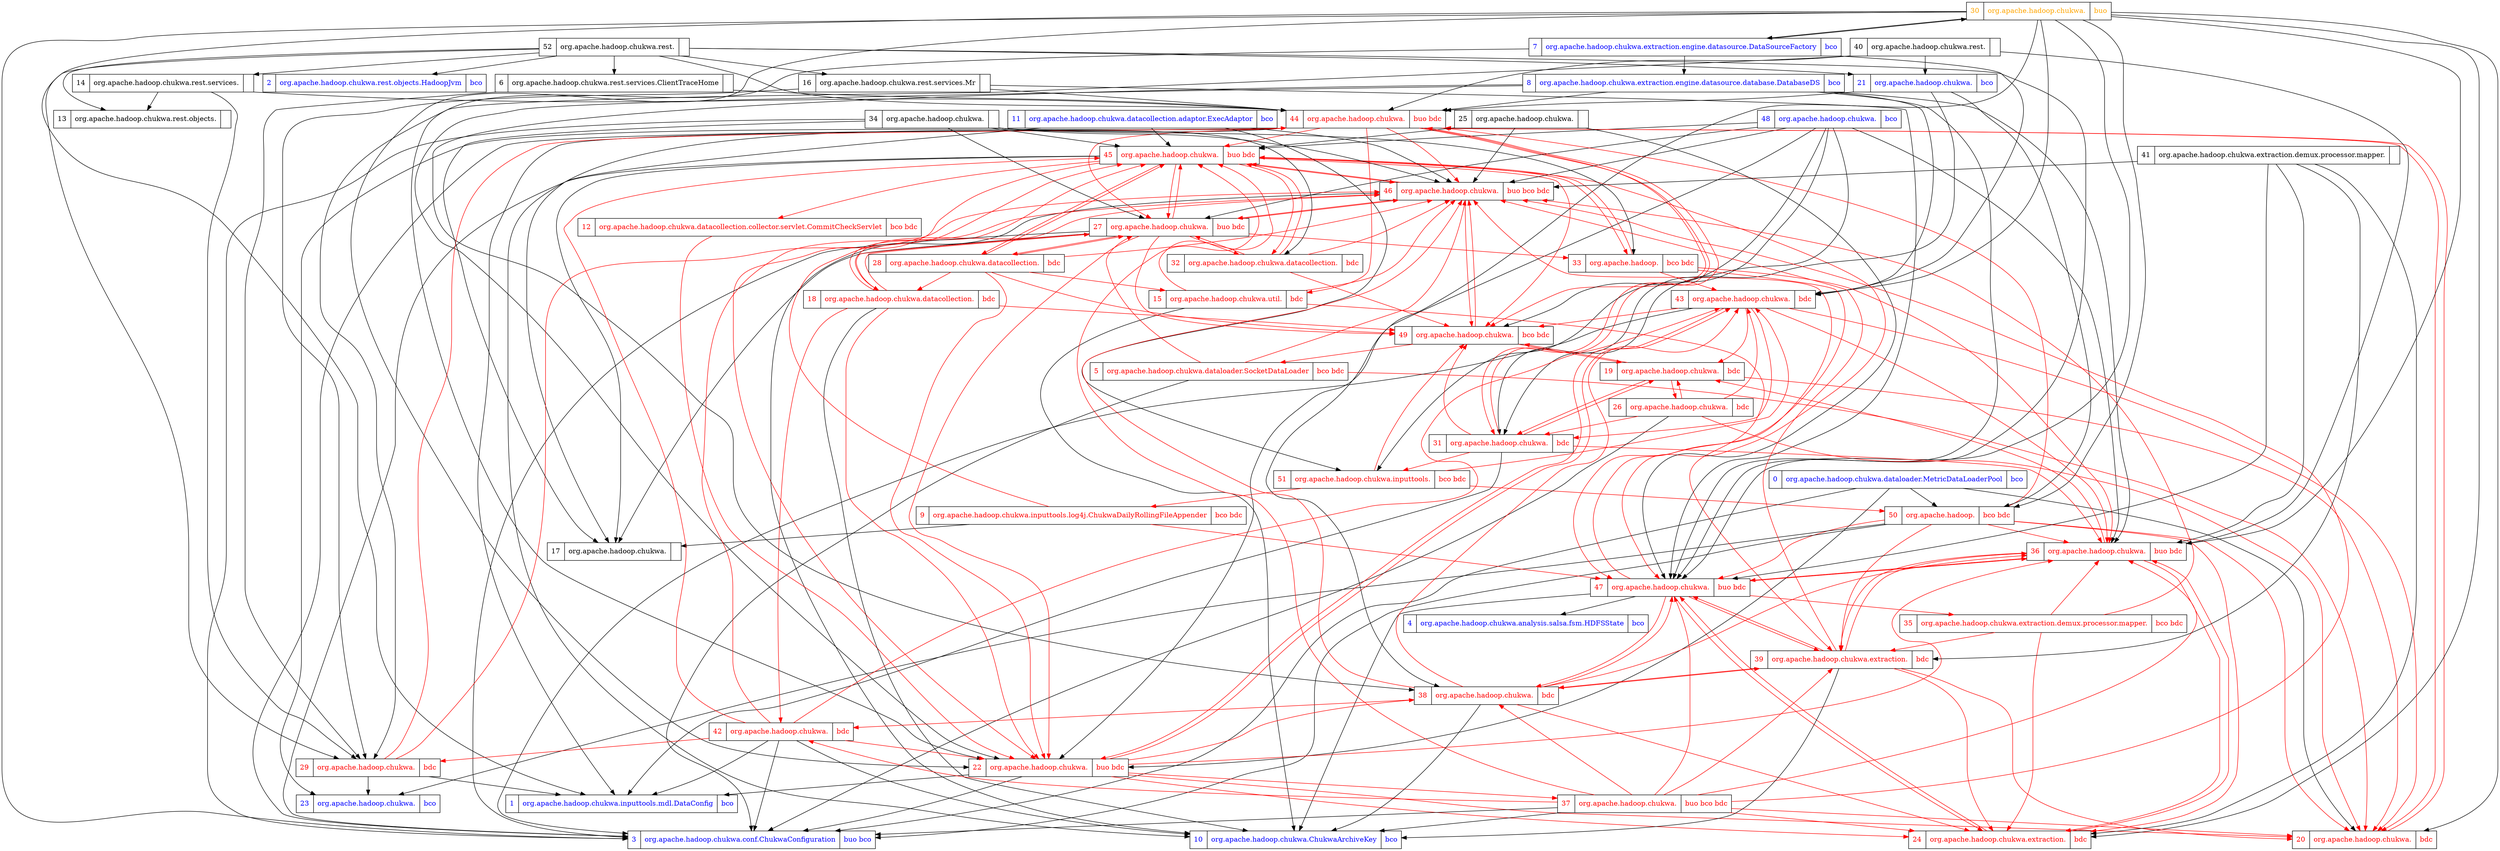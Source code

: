digraph "chukwa-0.4.0_deps_clusters.dot"{
graph [K=0.6];
node [shape=record];
	"44_org.apache.hadoop.chukwa." [fontcolor = red tooltip = "org.apache.hadoop.chukwa.database.MetricsAggregation, org.apache.hadoop.chukwa.database.DataExpiration, org.apache.hadoop.chukwa.inputtools.mdl.TorqueTimerTask, org.apache.hadoop.chukwa.util.DumpChunks$DumpNoSort, org.apache.hadoop.chukwa.util.DumpChunks, org.apache.hadoop.chukwa.util.DumpChunks$DumpAndSummarize, org.apache.hadoop.chukwa.database.Macro, org.apache.hadoop.chukwa.hicc.TimeHandler, org.apache.hadoop.chukwa.util.DatabaseWriter, org.apache.hadoop.chukwa.database.Aggregator, org.apache.hadoop.chukwa.hicc.OfflineTimeHandler, org.apache.hadoop.chukwa.database.TableCreator, org.apache.hadoop.chukwa.datacollection.writer.PipelineStageWriter, org.apache.hadoop.chukwa.util.DriverManagerUtil$ConnectionInfo, org.apache.hadoop.chukwa.util.DriverManagerUtil, org.apache.hadoop.chukwa.database.DatabaseConfig" label="<id> 44|<lcs> org.apache.hadoop.chukwa.|<sm>  buo bdc"];
	"45_org.apache.hadoop.chukwa." [fontcolor = red tooltip = "org.apache.hadoop.chukwa.datacollection.agent.AdaptorManager, org.apache.hadoop.chukwa.datacollection.adaptor.FileAdaptor, org.apache.hadoop.chukwa.datacollection.adaptor.filetailer.FileTailer, org.apache.hadoop.chukwa.datacollection.agent.AgentControlSocketListener, org.apache.hadoop.chukwa.datacollection.agent.AdaptorResetThread$AdaptorStat, org.apache.hadoop.chukwa.datacollection.sender.ChukwaSender, org.apache.hadoop.chukwa.datacollection.adaptor.FileAdaptor$1, org.apache.hadoop.chukwa.datacollection.adaptor.MemBuffered$MemBuf, org.apache.hadoop.chukwa.datacollection.adaptor.filetailer.TerminatorThread, org.apache.hadoop.chukwa.datacollection.adaptor.filetailer.FileTailingAdaptor$1, org.apache.hadoop.chukwa.datacollection.adaptor.UDPAdaptor, org.apache.hadoop.chukwa.datacollection.connector.ChunkCatcherConnector$Interruptor, org.apache.hadoop.chukwa.datacollection.sender.AsyncAckSender$CommitPollThread, org.apache.hadoop.chukwa.util.MaxRateSender, org.apache.hadoop.chukwa.datacollection.collector.CollectorStub, org.apache.hadoop.chukwa.datacollection.adaptor.filetailer.LWFTAdaptor, org.apache.hadoop.chukwa.datacollection.controller.ChukwaAgentController$Adaptor, org.apache.hadoop.chukwa.datacollection.adaptor.AbstractWrapper, org.apache.hadoop.chukwa.datacollection.adaptor.UDPAdaptor$ListenThread, org.apache.hadoop.chukwa.datacollection.agent.WaitingQueue, org.apache.hadoop.chukwa.datacollection.agent.AdaptorManager$1, org.apache.hadoop.chukwa.datacollection.adaptor.filetailer.CharFileTailingAdaptorUTF8NewLineEscaped, org.apache.hadoop.chukwa.datacollection.adaptor.NotifyOnCommitAdaptor, org.apache.hadoop.chukwa.datacollection.adaptor.filetailer.FileTailingAdaptor, org.apache.hadoop.chukwa.datacollection.controller.ChukwaAgentController, org.apache.hadoop.chukwa.datacollection.connector.http.HttpConnector$1, org.apache.hadoop.chukwa.datacollection.ChunkQueue, org.apache.hadoop.chukwa.datacollection.writer.InMemoryWriter, org.apache.hadoop.chukwa.datacollection.test.ConsoleOutConnector, org.apache.hadoop.chukwa.datacollection.adaptor.AdaptorShutdownPolicy, org.apache.hadoop.chukwa.datacollection.sender.RetryListOfCollectors, org.apache.hadoop.chukwa.util.ConstRateAdaptor, org.apache.hadoop.chukwa.datacollection.connector.ChunkCatcherConnector, org.apache.hadoop.chukwa.datacollection.writer.NullWriter, org.apache.hadoop.chukwa.datacollection.connector.http.HttpConnector, org.apache.hadoop.chukwa.datacollection.controller.ChukwaAgentController$AddAdaptorTask, org.apache.hadoop.chukwa.datacollection.controller.ClientFinalizer, org.apache.hadoop.chukwa.datacollection.writer.ClientAck, org.apache.hadoop.chukwa.datacollection.sender.AsyncAckSender$DelayedCommit, org.apache.hadoop.chukwa.datacollection.ChunkReceiver, org.apache.hadoop.chukwa.datacollection.adaptor.filetailer.CharFileTailingAdaptorUTF8, org.apache.hadoop.chukwa.datacollection.adaptor.MemBuffered, org.apache.hadoop.chukwa.datacollection.agent.MemLimitQueue, org.apache.hadoop.chukwa.datacollection.agent.AgentControlSocketListener$ListenThread, org.apache.hadoop.chukwa.datacollection.adaptor.AbstractAdaptor, org.apache.hadoop.chukwa.datacollection.sender.AsyncAckSender, org.apache.hadoop.chukwa.datacollection.adaptor.Adaptor, org.apache.hadoop.chukwa.datacollection.writer.PipelineableWriter, org.apache.hadoop.chukwa.datacollection.agent.AdaptorResetThread" label="<id> 45|<lcs> org.apache.hadoop.chukwa.|<sm>  buo bdc"];
	"46_org.apache.hadoop.chukwa." [fontcolor = red tooltip = "org.apache.hadoop.chukwa.datacollection.writer.ConsoleWriter, org.apache.hadoop.chukwa.inputtools.mdl.ErStreamHandler, org.apache.hadoop.chukwa.inputtools.ChukwaInputFormat$ChukwaRecordReader, org.apache.hadoop.chukwa.datacollection.writer.ConsoleWriter$StatReportingTask, org.apache.hadoop.chukwa.inputtools.ChukwaInputFormat, org.apache.hadoop.chukwa.ChunkImpl, org.apache.hadoop.chukwa.datacollection.writer.ConsoleWriter$1, org.apache.hadoop.chukwa.Chunk" label="<id> 46|<lcs> org.apache.hadoop.chukwa.|<sm>  buo bco bdc"];
	"47_org.apache.hadoop.chukwa." [fontcolor = red tooltip = "org.apache.hadoop.chukwa.extraction.demux.processor.reducer.JobLogHistoryReduceProcessor, org.apache.hadoop.chukwa.extraction.demux.processor.mapper.Ps, org.apache.hadoop.chukwa.analysis.salsa.fsm.StateType, org.apache.hadoop.chukwa.extraction.demux.processor.reducer.ReduceProcessorFactory, org.apache.hadoop.chukwa.analysis.salsa.fsm.DataNodeClientTraceMapper, org.apache.hadoop.chukwa.extraction.demux.processor.reducer.ReduceProcessor, org.apache.hadoop.chukwa.extraction.demux.processor.mapper.Df, org.apache.hadoop.chukwa.extraction.demux.processor.ChukwaOutputCollector, org.apache.hadoop.chukwa.analysis.salsa.fsm.TaskTrackerClientTraceMapper, org.apache.hadoop.chukwa.extraction.engine.Record, org.apache.hadoop.chukwa.extraction.demux.processor.mapper.Log4jJobHistoryProcessor, org.apache.hadoop.chukwa.extraction.demux.processor.mapper.JobLog$JobLogFileName, org.apache.hadoop.chukwa.extraction.demux.processor.mapper.Ps$InvalidPsRecord, org.apache.hadoop.chukwa.extraction.demux.processor.mapper.JobLog$JobLogLine, org.apache.hadoop.chukwa.extraction.demux.processor.reducer.IdentityReducer, org.apache.hadoop.chukwa.analysis.salsa.fsm.FSMBuilder$AddInfoTypes, org.apache.hadoop.chukwa.extraction.demux.processor.mapper.Top, org.apache.hadoop.chukwa.extraction.demux.processor.mapper.HadoopLogProcessor, org.apache.hadoop.chukwa.extraction.demux.processor.mapper.TsProcessor, org.apache.hadoop.chukwa.extraction.demux.processor.reducer.ClientTrace, org.apache.hadoop.chukwa.extraction.demux.processor.mapper.JobLog$CounterHash, org.apache.hadoop.chukwa.extraction.demux.processor.reducer.MRJobReduceProcessor, org.apache.hadoop.chukwa.rest.objects.MrJob, org.apache.hadoop.chukwa.extraction.demux.processor.mapper.Torque, org.apache.hadoop.chukwa.analysis.salsa.fsm.FSMType, org.apache.hadoop.chukwa.rest.objects.MrTask, org.apache.hadoop.chukwa.analysis.salsa.fsm.FSMIntermedEntry, org.apache.hadoop.chukwa.analysis.salsa.fsm.JobHistoryTaskDataMapper, org.apache.hadoop.chukwa.extraction.demux.processor.mapper.Sar, org.apache.hadoop.chukwa.extraction.demux.processor.mapper.MapProcessorFactory, org.apache.hadoop.chukwa.extraction.demux.processor.mapper.ProcessorFactory, org.apache.hadoop.chukwa.analysis.salsa.fsm.FSMBuilder, org.apache.hadoop.chukwa.extraction.demux.processor.mapper.Ps$PsOutput, org.apache.hadoop.chukwa.analysis.salsa.fsm.MapRedState, org.apache.hadoop.chukwa.analysis.salsa.fsm.FSMBuilder$FSMReducer, org.apache.hadoop.chukwa.extraction.demux.processor.mapper.Iostat, org.apache.hadoop.chukwa.extraction.demux.processor.mapper.DFInvalidRecord, org.apache.hadoop.chukwa.extraction.demux.processor.mapper.DebugOutputProcessor, org.apache.hadoop.chukwa.extraction.demux.processor.mapper.PbsNodes, org.apache.hadoop.chukwa.extraction.demux.processor.mapper.JobLogHistoryProcessor, org.apache.hadoop.chukwa.extraction.demux.processor.mapper.JobLog, org.apache.hadoop.chukwa.extraction.demux.processor.mapper.LogEntry, org.apache.hadoop.chukwa.extraction.demux.processor.mapper.DefaultProcessor, org.apache.hadoop.chukwa.util.RecordConstants" label="<id> 47|<lcs> org.apache.hadoop.chukwa.|<sm>  buo bdc"];
	"48_org.apache.hadoop.chukwa." [fontcolor = blue tooltip = "org.apache.hadoop.chukwa.datacollection.writer.Dedup$FixedSizeCache, org.apache.hadoop.chukwa.datacollection.writer.Dedup, org.apache.hadoop.chukwa.inputtools.jplugin.JPluginAgent$StatusTimerTask, org.apache.hadoop.chukwa.inputtools.plugin.metrics.Exec, org.apache.hadoop.chukwa.inputtools.jplugin.JPluginAgent$MetricsTimerTask, org.apache.hadoop.chukwa.datacollection.writer.Dedup$DedupKey, org.apache.hadoop.chukwa.inputtools.jplugin.JPluginAgent" label="<id> 48|<lcs> org.apache.hadoop.chukwa.|<sm>  bco"];
	"49_org.apache.hadoop.chukwa." [fontcolor = red tooltip = "org.apache.hadoop.chukwa.datacollection.sender.metrics.HttpSenderActivityMBean, org.apache.hadoop.chukwa.datacollection.agent.metrics.ChunkQueueMetrics, org.apache.hadoop.chukwa.datacollection.agent.metrics.ChunkQueueActivityMBean, org.apache.hadoop.chukwa.datacollection.agent.metrics.AgentActivityMBean, org.apache.hadoop.chukwa.inputtools.plugin.IPlugin, org.apache.hadoop.chukwa.inputtools.log4j.OneLineLogLayout, org.apache.hadoop.chukwa.datacollection.writer.WriterException, org.apache.hadoop.chukwa.inputtools.hdfsusage.Employee, org.apache.hadoop.chukwa.datacollection.agent.metrics.AgentMetrics, org.apache.hadoop.chukwa.rest.resource.ClientTrace, org.apache.hadoop.chukwa.datacollection.sender.metrics.HttpSenderMetrics" label="<id> 49|<lcs> org.apache.hadoop.chukwa.|<sm>  bco bdc"];
	"50_org.apache.hadoop." [fontcolor = red tooltip = "org.apache.hadoop.metrics.spi.AbstractMetricsContext$RecordMap, org.apache.hadoop.metrics.spi.AbstractMetricsContext$TagMap, org.apache.hadoop.metrics.spi.AbstractMetricsContext$MetricMap, org.apache.hadoop.chukwa.rest.actions.JsonDateValueProcessor, org.apache.hadoop.chukwa.dataloader.MetricDataLoader, org.apache.hadoop.metrics.spi.AbstractMetricsContext$1, org.apache.hadoop.metrics.spi.AbstractMetricsContext" label="<id> 50|<lcs> org.apache.hadoop.|<sm>  bco bdc"];
	"51_org.apache.hadoop.chukwa.inputtools." [fontcolor = red tooltip = "org.apache.hadoop.chukwa.inputtools.log4j.Log4JMetricsContext, org.apache.hadoop.chukwa.inputtools.plugin.metrics.ExecHelper, org.apache.hadoop.chukwa.inputtools.plugin.ExecPlugin" label="<id> 51|<lcs> org.apache.hadoop.chukwa.inputtools.|<sm>  bco bdc"];
	"52_org.apache.hadoop.chukwa.rest." [fontcolor = black tooltip = "org.apache.hadoop.chukwa.rest.actions.HadoopRpcResource, org.apache.hadoop.chukwa.rest.objects.DfsFsNameSystem, org.apache.hadoop.chukwa.rest.services.DfsNameNodeHome, org.apache.hadoop.chukwa.rest.services.HadoopRpcHome, org.apache.hadoop.chukwa.rest.actions.DfsThroughputResource, org.apache.hadoop.chukwa.rest.objects.DfsNameNode, org.apache.hadoop.chukwa.rest.services.ClusterDiskHome, org.apache.hadoop.chukwa.rest.actions.DfsNameNodeResource, org.apache.hadoop.chukwa.rest.actions.HadoopJvmResource, org.apache.hadoop.chukwa.rest.actions.DiskResource, org.apache.hadoop.chukwa.rest.objects.ClusterHadoopRpc, org.apache.hadoop.chukwa.rest.services.DfsFsNameSystemHome, org.apache.hadoop.chukwa.rest.services.DfsThroughputHome, org.apache.hadoop.chukwa.rest.actions.DfsDataNodeResource, org.apache.hadoop.chukwa.rest.services.DiskHome, org.apache.hadoop.chukwa.rest.actions.ClientTraceResource, org.apache.hadoop.chukwa.rest.actions.ClusterSystemMetricsResource, org.apache.hadoop.chukwa.rest.actions.MrJobResource, org.apache.hadoop.chukwa.rest.actions.DfsFsNameSystemResource, org.apache.hadoop.chukwa.rest.actions.MrTaskResource, org.apache.hadoop.chukwa.rest.services.HadoopJvmHome, org.apache.hadoop.chukwa.rest.objects.Disk, org.apache.hadoop.chukwa.rest.services.DfsDataNodeHome, org.apache.hadoop.chukwa.rest.actions.ClusterHadoopRpcResource, org.apache.hadoop.chukwa.rest.objects.DfsDataNode, org.apache.hadoop.chukwa.rest.objects.ClusterDisk, org.apache.hadoop.chukwa.rest.objects.DfsThroughput, org.apache.hadoop.chukwa.rest.actions.ClusterDiskResource, org.apache.hadoop.chukwa.rest.actions.SystemMetricsResource, org.apache.hadoop.chukwa.rest.objects.HadoopRpc, org.apache.hadoop.chukwa.rest.services.ClusterHadoopRpcHome" label="<id> 52|<lcs> org.apache.hadoop.chukwa.rest.|<sm> "];
	"10_org.apache.hadoop.chukwa.ChukwaArchiveKey" [fontcolor = blue tooltip = "org.apache.hadoop.chukwa.ChukwaArchiveKey$Comparator, org.apache.hadoop.chukwa.ChukwaArchiveKey" label="<id> 10|<lcs> org.apache.hadoop.chukwa.ChukwaArchiveKey|<sm>  bco"];
	"11_org.apache.hadoop.chukwa.datacollection.adaptor.ExecAdaptor" [fontcolor = blue tooltip = "org.apache.hadoop.chukwa.datacollection.adaptor.ExecAdaptor$EmbeddedExec, org.apache.hadoop.chukwa.datacollection.adaptor.ExecAdaptor$RunToolTask, org.apache.hadoop.chukwa.datacollection.adaptor.ExecAdaptor, org.apache.hadoop.chukwa.datacollection.adaptor.ExecAdaptor$1" label="<id> 11|<lcs> org.apache.hadoop.chukwa.datacollection.adaptor.ExecAdaptor|<sm>  bco"];
	"12_org.apache.hadoop.chukwa.datacollection.collector.servlet.CommitCheckServlet" [fontcolor = red tooltip = "org.apache.hadoop.chukwa.datacollection.collector.servlet.CommitCheckServlet$CommitCheckThread$PurgeTask, org.apache.hadoop.chukwa.datacollection.collector.servlet.CommitCheckServlet$CommitCheckThread, org.apache.hadoop.chukwa.datacollection.collector.servlet.CommitCheckServlet" label="<id> 12|<lcs> org.apache.hadoop.chukwa.datacollection.collector.servlet.CommitCheckServlet|<sm>  bco bdc"];
	"13_org.apache.hadoop.chukwa.rest.objects." [fontcolor = black tooltip = "org.apache.hadoop.chukwa.rest.objects.SystemMetrics, org.apache.hadoop.chukwa.rest.objects.ClusterSystemMetrics" label="<id> 13|<lcs> org.apache.hadoop.chukwa.rest.objects.|<sm> "];
	"14_org.apache.hadoop.chukwa.rest.services." [fontcolor = black tooltip = "org.apache.hadoop.chukwa.rest.services.SystemMetricsHome, org.apache.hadoop.chukwa.rest.services.ClusterSystemMetricsHome" label="<id> 14|<lcs> org.apache.hadoop.chukwa.rest.services.|<sm> "];
	"15_org.apache.hadoop.chukwa.util." [fontcolor = red tooltip = "org.apache.hadoop.chukwa.util.ConstRateValidator$ValidatorSM, org.apache.hadoop.chukwa.util.ConstRateValidator$ReduceClass, org.apache.hadoop.chukwa.util.ConstRateValidator$MapClass, org.apache.hadoop.chukwa.util.ConstRateValidator$ByteRange, org.apache.hadoop.chukwa.util.Filter$MatchAll, org.apache.hadoop.chukwa.util.ConstRateValidator, org.apache.hadoop.chukwa.util.Filter$SearchRule, org.apache.hadoop.chukwa.util.Filter" label="<id> 15|<lcs> org.apache.hadoop.chukwa.util.|<sm>  bdc"];
	"16_org.apache.hadoop.chukwa.rest.services.Mr" [fontcolor = black tooltip = "org.apache.hadoop.chukwa.rest.services.MrTaskHome, org.apache.hadoop.chukwa.rest.services.MrJobHome" label="<id> 16|<lcs> org.apache.hadoop.chukwa.rest.services.Mr|<sm> "];
	"17_org.apache.hadoop.chukwa." [fontcolor = black tooltip = "org.apache.hadoop.chukwa.util.AdaptorNamingUtils, org.apache.hadoop.chukwa.datacollection.adaptor.AdaptorException" label="<id> 17|<lcs> org.apache.hadoop.chukwa.|<sm> "];
	"18_org.apache.hadoop.chukwa.datacollection." [fontcolor = red tooltip = "org.apache.hadoop.chukwa.datacollection.writer.localfs.LocalWriter, org.apache.hadoop.chukwa.datacollection.writer.localfs.LocalWriter$StatReportingTask, org.apache.hadoop.chukwa.datacollection.test.FilePerPostWriter, org.apache.hadoop.chukwa.datacollection.writer.SeqFileWriter$1, org.apache.hadoop.chukwa.datacollection.writer.SeqFileWriter$StatReportingTask, org.apache.hadoop.chukwa.datacollection.writer.localfs.LocalWriter$RotateTask, org.apache.hadoop.chukwa.datacollection.writer.SeqFileWriter, org.apache.hadoop.chukwa.datacollection.writer.localfs.LocalWriter$1" label="<id> 18|<lcs> org.apache.hadoop.chukwa.datacollection.|<sm>  bdc"];
	"19_org.apache.hadoop.chukwa." [fontcolor = red tooltip = "org.apache.hadoop.chukwa.rest.bean.ParametersBean, org.apache.hadoop.chukwa.rest.bean.PagesBean, org.apache.hadoop.chukwa.rest.bean.ReturnCodeBean, org.apache.hadoop.chukwa.rest.resource.WidgetContextResolver$1, org.apache.hadoop.chukwa.rest.bean.ViewBean, org.apache.hadoop.chukwa.rest.resource.WidgetResource, org.apache.hadoop.chukwa.hicc.JSONLoader, org.apache.hadoop.chukwa.hicc.ImageSlicer, org.apache.hadoop.chukwa.hicc.ColorPicker, org.apache.hadoop.chukwa.rest.bean.ConfigBean, org.apache.hadoop.chukwa.rest.resource.ViewContextResolver$1, org.apache.hadoop.chukwa.rest.bean.OptionBean, org.apache.hadoop.chukwa.inputtools.hdfsusage.OrgChart, org.apache.hadoop.chukwa.hicc.Chart, org.apache.hadoop.chukwa.rest.bean.CategoryBean, org.apache.hadoop.chukwa.rest.bean.UserBean, org.apache.hadoop.chukwa.hicc.ViewsTag, org.apache.hadoop.chukwa.rest.bean.CatalogBean, org.apache.hadoop.chukwa.hicc.Iframe, org.apache.hadoop.chukwa.rest.bean.ColumnBean, org.apache.hadoop.chukwa.rest.resource.ViewContextResolver, org.apache.hadoop.chukwa.rest.resource.UserResource, org.apache.hadoop.chukwa.rest.bean.ClientTraceBean, org.apache.hadoop.chukwa.hicc.Views, org.apache.hadoop.chukwa.rest.bean.WidgetBean, org.apache.hadoop.chukwa.rest.resource.WidgetContextResolver, org.apache.hadoop.chukwa.inputtools.jplugin.ChukwaMetrics, org.apache.hadoop.chukwa.rest.resource.ViewResource" label="<id> 19|<lcs> org.apache.hadoop.chukwa.|<sm>  bdc"];
	"0_org.apache.hadoop.chukwa.dataloader.MetricDataLoaderPool" [fontcolor = blue tooltip = "org.apache.hadoop.chukwa.dataloader.MetricDataLoaderPool" label="<id> 0|<lcs> org.apache.hadoop.chukwa.dataloader.MetricDataLoaderPool|<sm>  bco"];
	"1_org.apache.hadoop.chukwa.inputtools.mdl.DataConfig" [fontcolor = blue tooltip = "org.apache.hadoop.chukwa.inputtools.mdl.DataConfig" label="<id> 1|<lcs> org.apache.hadoop.chukwa.inputtools.mdl.DataConfig|<sm>  bco"];
	"2_org.apache.hadoop.chukwa.rest.objects.HadoopJvm" [fontcolor = blue tooltip = "org.apache.hadoop.chukwa.rest.objects.HadoopJvm" label="<id> 2|<lcs> org.apache.hadoop.chukwa.rest.objects.HadoopJvm|<sm>  bco"];
	"3_org.apache.hadoop.chukwa.conf.ChukwaConfiguration" [fontcolor = blue tooltip = "org.apache.hadoop.chukwa.conf.ChukwaConfiguration" label="<id> 3|<lcs> org.apache.hadoop.chukwa.conf.ChukwaConfiguration|<sm>  buo bco"];
	"4_org.apache.hadoop.chukwa.analysis.salsa.fsm.HDFSState" [fontcolor = blue tooltip = "org.apache.hadoop.chukwa.analysis.salsa.fsm.HDFSState" label="<id> 4|<lcs> org.apache.hadoop.chukwa.analysis.salsa.fsm.HDFSState|<sm>  bco"];
	"5_org.apache.hadoop.chukwa.dataloader.SocketDataLoader" [fontcolor = red tooltip = "org.apache.hadoop.chukwa.dataloader.SocketDataLoader" label="<id> 5|<lcs> org.apache.hadoop.chukwa.dataloader.SocketDataLoader|<sm>  bco bdc"];
	"6_org.apache.hadoop.chukwa.rest.services.ClientTraceHome" [fontcolor = black tooltip = "org.apache.hadoop.chukwa.rest.services.ClientTraceHome" label="<id> 6|<lcs> org.apache.hadoop.chukwa.rest.services.ClientTraceHome|<sm> "];
	"7_org.apache.hadoop.chukwa.extraction.engine.datasource.DataSourceFactory" [fontcolor = blue tooltip = "org.apache.hadoop.chukwa.extraction.engine.datasource.DataSourceFactory" label="<id> 7|<lcs> org.apache.hadoop.chukwa.extraction.engine.datasource.DataSourceFactory|<sm>  bco"];
	"8_org.apache.hadoop.chukwa.extraction.engine.datasource.database.DatabaseDS" [fontcolor = blue tooltip = "org.apache.hadoop.chukwa.extraction.engine.datasource.database.DatabaseDS" label="<id> 8|<lcs> org.apache.hadoop.chukwa.extraction.engine.datasource.database.DatabaseDS|<sm>  bco"];
	"9_org.apache.hadoop.chukwa.inputtools.log4j.ChukwaDailyRollingFileAppender" [fontcolor = red tooltip = "org.apache.hadoop.chukwa.inputtools.log4j.ChukwaDailyRollingFileAppender$LogFilter, org.apache.hadoop.chukwa.inputtools.log4j.ChukwaDailyRollingFileAppender" label="<id> 9|<lcs> org.apache.hadoop.chukwa.inputtools.log4j.ChukwaDailyRollingFileAppender|<sm>  bco bdc"];
	"20_org.apache.hadoop.chukwa." [fontcolor = red tooltip = "org.apache.hadoop.chukwa.util.ExceptionUtil, org.apache.hadoop.chukwa.hicc.DatasetMapper" label="<id> 20|<lcs> org.apache.hadoop.chukwa.|<sm>  bdc"];
	"21_org.apache.hadoop.chukwa." [fontcolor = blue tooltip = "org.apache.hadoop.chukwa.analysis.salsa.visualization.Heatmap$1, org.apache.hadoop.chukwa.analysis.salsa.visualization.Heatmap, org.apache.hadoop.chukwa.rest.actions.RestController, org.apache.hadoop.chukwa.analysis.salsa.visualization.Heatmap$HeatmapData" label="<id> 21|<lcs> org.apache.hadoop.chukwa.|<sm>  bco"];
	"22_org.apache.hadoop.chukwa." [fontcolor = red tooltip = "org.apache.hadoop.chukwa.util.DaemonWatcher, org.apache.hadoop.chukwa.dataloader.DataLoaderFactory, org.apache.hadoop.chukwa.extraction.archive.SinkArchiver, org.apache.hadoop.chukwa.util.NagiosHelper, org.apache.hadoop.chukwa.extraction.archive.SinkArchiver$1, org.apache.hadoop.chukwa.extraction.demux.MoveToRepository, org.apache.hadoop.chukwa.extraction.archive.ChukwaArchiveManager, org.apache.hadoop.chukwa.extraction.engine.datasource.DsDirectory, org.apache.hadoop.chukwa.extraction.demux.HourlyChukwaRecordRolling, org.apache.hadoop.chukwa.extraction.demux.RecordMerger, org.apache.hadoop.chukwa.extraction.demux.PostProcessorManager$1, org.apache.hadoop.chukwa.extraction.demux.DailyChukwaRecordRolling, org.apache.hadoop.chukwa.extraction.demux.DemuxManager, org.apache.hadoop.chukwa.extraction.demux.MoveOrMergeRecordFile, org.apache.hadoop.chukwa.extraction.demux.DemuxManager$1, org.apache.hadoop.chukwa.extraction.engine.SearchService, org.apache.hadoop.chukwa.extraction.CHUKWA_CONSTANT, org.apache.hadoop.chukwa.extraction.demux.PostProcessorManager, org.apache.hadoop.chukwa.extraction.engine.datasource.DataSource" label="<id> 22|<lcs> org.apache.hadoop.chukwa.|<sm>  buo bdc"];
	"23_org.apache.hadoop.chukwa." [fontcolor = blue tooltip = "org.apache.hadoop.chukwa.util.ClusterConfig, org.apache.hadoop.chukwa.hicc.ClusterConfig" label="<id> 23|<lcs> org.apache.hadoop.chukwa.|<sm>  bco"];
	"24_org.apache.hadoop.chukwa.extraction." [fontcolor = red tooltip = "org.apache.hadoop.chukwa.extraction.engine.ChukwaRecordJT, org.apache.hadoop.chukwa.extraction.engine.ChukwaRecordKey$Comparator, org.apache.hadoop.chukwa.extraction.engine.ChukwaRecordJT$Comparator, org.apache.hadoop.chukwa.extraction.engine.ChukwaRecordKey, org.apache.hadoop.chukwa.extraction.demux.processor.reducer.SystemMetrics" label="<id> 24|<lcs> org.apache.hadoop.chukwa.extraction.|<sm>  bdc"];
	"25_org.apache.hadoop.chukwa." [fontcolor = black tooltip = "org.apache.hadoop.chukwa.inputtools.log4j.TaskLogAppender, org.apache.hadoop.chukwa.ChunkBuilder" label="<id> 25|<lcs> org.apache.hadoop.chukwa.|<sm> "];
	"26_org.apache.hadoop.chukwa." [fontcolor = red tooltip = "org.apache.hadoop.chukwa.hicc.Workspace, org.apache.hadoop.chukwa.hicc.Workspace$2, org.apache.hadoop.chukwa.hicc.Workspace$1, org.apache.hadoop.chukwa.datastore.ViewStore, org.apache.hadoop.chukwa.datastore.WidgetStore, org.apache.hadoop.chukwa.datastore.UserStore" label="<id> 26|<lcs> org.apache.hadoop.chukwa.|<sm>  bdc"];
	"27_org.apache.hadoop.chukwa." [fontcolor = red tooltip = "org.apache.hadoop.chukwa.datacollection.adaptor.filetailer.RCheckFTAdaptor$FPair, org.apache.hadoop.chukwa.datacollection.writer.ChukwaWriter$COMMIT_PENDING, org.apache.hadoop.chukwa.datacollection.adaptor.WriteaheadBuffered, org.apache.hadoop.chukwa.datacollection.test.FileTailerStressTest, org.apache.hadoop.chukwa.datacollection.agent.ChukwaAgent$1, org.apache.hadoop.chukwa.datacollection.writer.ExtractorWriter, org.apache.hadoop.chukwa.datacollection.writer.ChukwaWriter$2, org.apache.hadoop.chukwa.datacollection.writer.ChukwaWriter$1, org.apache.hadoop.chukwa.datacollection.writer.ChukwaWriter, org.apache.hadoop.chukwa.datacollection.agent.ChukwaAgent, org.apache.hadoop.chukwa.datacollection.DataFactory, org.apache.hadoop.chukwa.datacollection.agent.ChukwaAgent$CheckpointTask, org.apache.hadoop.chukwa.datacollection.test.FileTailerStressTest$OccasionalWriterThread, org.apache.hadoop.chukwa.datacollection.writer.ChukwaWriter$CommitStatus, org.apache.hadoop.chukwa.datacollection.agent.ChukwaAgent$Offset, org.apache.hadoop.chukwa.datacollection.agent.ChukwaAgent$AlreadyRunningException, org.apache.hadoop.chukwa.datacollection.adaptor.filetailer.RCheckFTAdaptor, org.apache.hadoop.chukwa.tools.backfilling.QueueToWriterConnector" label="<id> 27|<lcs> org.apache.hadoop.chukwa.|<sm>  buo bdc"];
	"28_org.apache.hadoop.chukwa.datacollection." [fontcolor = red tooltip = "org.apache.hadoop.chukwa.datacollection.collector.servlet.ServletDiagnostics, org.apache.hadoop.chukwa.datacollection.writer.SocketTeeWriter$Tee, org.apache.hadoop.chukwa.datacollection.writer.SocketTeeWriter, org.apache.hadoop.chukwa.datacollection.writer.SocketTeeWriter$SocketListenThread, org.apache.hadoop.chukwa.datacollection.collector.servlet.ServletCollector$1, org.apache.hadoop.chukwa.datacollection.writer.SocketTeeWriter$DataFormat, org.apache.hadoop.chukwa.datacollection.collector.servlet.ServletDiagnostics$PostStats, org.apache.hadoop.chukwa.datacollection.collector.servlet.ServletCollector" label="<id> 28|<lcs> org.apache.hadoop.chukwa.datacollection.|<sm>  bdc"];
	"29_org.apache.hadoop.chukwa." [fontcolor = red tooltip = "org.apache.hadoop.chukwa.rest.objects.ClientTrace, org.apache.hadoop.chukwa.inputtools.mdl.TorqueInfoProcessor, org.apache.hadoop.chukwa.rest.services.RestHome, org.apache.hadoop.chukwa.util.WatchDog" label="<id> 29|<lcs> org.apache.hadoop.chukwa.|<sm>  bdc"];
	"30_org.apache.hadoop.chukwa." [fontcolor = orange tooltip = "org.apache.hadoop.chukwa.dataloader.FSMDataLoader, org.apache.hadoop.chukwa.extraction.engine.ChukwaSearchService, org.apache.hadoop.chukwa.extraction.engine.datasource.record.ChukwaRecordDataSource, org.apache.hadoop.chukwa.extraction.engine.datasource.record.RecordDS, org.apache.hadoop.chukwa.util.DumpRecord" label="<id> 30|<lcs> org.apache.hadoop.chukwa.|<sm>  buo"];
	"31_org.apache.hadoop.chukwa." [fontcolor = red tooltip = "org.apache.hadoop.chukwa.inputtools.jplugin.JPlugin, org.apache.hadoop.chukwa.analysis.salsa.visualization.Swimlanes$SwimlanesStateAction, org.apache.hadoop.chukwa.analysis.salsa.visualization.Swimlanes$MapReduceSwimlanes, org.apache.hadoop.chukwa.inputtools.jplugin.JPluginStatusMetricsList, org.apache.hadoop.chukwa.analysis.salsa.visualization.Swimlanes$CoordScaler, org.apache.hadoop.chukwa.inputtools.hdfsusage.HDFSUsageMetricsList, org.apache.hadoop.chukwa.analysis.salsa.visualization.Swimlanes, org.apache.hadoop.chukwa.analysis.salsa.visualization.Swimlanes$1, org.apache.hadoop.chukwa.inputtools.plugin.nodeactivity.NodeActivityPlugin, org.apache.hadoop.chukwa.inputtools.plugin.pbsnode.PbsNodePlugin, org.apache.hadoop.chukwa.util.XssFilter, org.apache.hadoop.chukwa.analysis.salsa.visualization.Swimlanes$SwimlanesStatePalette" label="<id> 31|<lcs> org.apache.hadoop.chukwa.|<sm>  bdc"];
	"32_org.apache.hadoop.chukwa.datacollection." [fontcolor = red tooltip = "org.apache.hadoop.chukwa.datacollection.collector.servlet.LogDisplayServlet, org.apache.hadoop.chukwa.datacollection.sender.ChukwaHttpSender, org.apache.hadoop.chukwa.datacollection.sender.ChukwaHttpSender$BuffersRequestEntity, org.apache.hadoop.chukwa.datacollection.sender.ChukwaHttpSender$1, org.apache.hadoop.chukwa.datacollection.sender.ChukwaHttpSender$CommitListEntry, org.apache.hadoop.chukwa.datacollection.agent.AdaptorFactory" label="<id> 32|<lcs> org.apache.hadoop.chukwa.datacollection.|<sm>  bdc"];
	"33_org.apache.hadoop." [fontcolor = red tooltip = "org.apache.hadoop.chukwa.extraction.engine.datasource.record.ChukwaFileParser, org.apache.hadoop.chukwa.datacollection.connector.Connector, org.apache.hadoop.mapred.ChukwaJobTrackerInstrumentation" label="<id> 33|<lcs> org.apache.hadoop.|<sm>  bco bdc"];
	"34_org.apache.hadoop.chukwa." [fontcolor = black tooltip = "org.apache.hadoop.chukwa.datacollection.adaptor.DirTailingAdaptor, org.apache.hadoop.chukwa.tools.backfilling.BackfillingLoader" label="<id> 34|<lcs> org.apache.hadoop.chukwa.|<sm> "];
	"35_org.apache.hadoop.chukwa.extraction.demux.processor.mapper." [fontcolor = red tooltip = "org.apache.hadoop.chukwa.extraction.demux.processor.mapper.YWatch, org.apache.hadoop.chukwa.extraction.demux.processor.mapper.ChunkProcessor" label="<id> 35|<lcs> org.apache.hadoop.chukwa.extraction.demux.processor.mapper.|<sm>  bco bdc"];
	"36_org.apache.hadoop.chukwa." [fontcolor = red tooltip = "org.apache.hadoop.chukwa.inputtools.hdfsusage.HDFSUsageMetrics, org.apache.hadoop.chukwa.inputtools.jplugin.GenericChukwaMetricsList$GenericChukwaMetrics, org.apache.hadoop.chukwa.extraction.demux.processor.reducer.UnknownReduceTypeException, org.apache.hadoop.chukwa.rest.objects.MrJobConf, org.apache.hadoop.chukwa.extraction.demux.processor.mapper.PbsInvalidEntry, org.apache.hadoop.chukwa.extraction.engine.Token, org.apache.hadoop.chukwa.extraction.demux.processor.reducer.DuplicateReduceProcessorException, org.apache.hadoop.chukwa.extraction.demux.processor.mapper.Log4JMetricsContextProcessor$Log4JMetricsContextChukwaRecord, org.apache.hadoop.chukwa.extraction.demux.processor.mapper.UnknownRecordTypeException, org.apache.hadoop.chukwa.inputtools.jplugin.GenericChukwaMetricsList, org.apache.hadoop.chukwa.extraction.engine.ChukwaRecord, org.apache.hadoop.chukwa.extraction.demux.processor.mapper.DuplicateProcessorException, org.apache.hadoop.chukwa.extraction.demux.TaggerPlugin, org.apache.hadoop.chukwa.extraction.demux.processor.mapper.JPluginMapper, org.apache.hadoop.chukwa.extraction.demux.processor.mapper.Log4JMetricsContextProcessor, org.apache.hadoop.chukwa.inputtools.jplugin.ChukwaMetricsList" label="<id> 36|<lcs> org.apache.hadoop.chukwa.|<sm>  buo bdc"];
	"37_org.apache.hadoop.chukwa." [fontcolor = red tooltip = "org.apache.hadoop.chukwa.extraction.demux.Demux, org.apache.hadoop.chukwa.extraction.archive.ChukwaArchiveHourlyPartitioner, org.apache.hadoop.chukwa.extraction.archive.ChukwaArchiveBuilder, org.apache.hadoop.chukwa.extraction.demux.Demux$MapClass, org.apache.hadoop.chukwa.util.CreateRecordFile$MockOutputCollector, org.apache.hadoop.chukwa.util.CreateRecordFile, org.apache.hadoop.chukwa.util.CreateRecordFile$1, org.apache.hadoop.chukwa.extraction.archive.ChukwaArchiveHourlyOutputFormat, org.apache.hadoop.chukwa.extraction.demux.Demux$ReduceClass, org.apache.hadoop.chukwa.extraction.archive.ChukwaArchiveDailyPartitioner, org.apache.hadoop.chukwa.extraction.archive.ChukwaArchiveBuilder$UniqueKeyReduce, org.apache.hadoop.chukwa.extraction.archive.ChukwaArchiveStreamNamePartitioner, org.apache.hadoop.chukwa.extraction.archive.ChukwaArchiveDataTypeOutputFormat, org.apache.hadoop.chukwa.extraction.archive.ChukwaArchiveDataTypePartitioner" label="<id> 37|<lcs> org.apache.hadoop.chukwa.|<sm>  buo bco bdc"];
	"38_org.apache.hadoop.chukwa." [fontcolor = red tooltip = "org.apache.hadoop.chukwa.extraction.demux.ChukwaRecordPartitioner, org.apache.hadoop.chukwa.extraction.demux.processor.mapper.MapProcessor, org.apache.hadoop.chukwa.analysis.salsa.fsm.ParseUtilities, org.apache.hadoop.chukwa.extraction.engine.datasource.record.ChukwaDSInternalResult, org.apache.hadoop.chukwa.extraction.engine.datasource.record.ChukwaSequenceFileParser, org.apache.hadoop.chukwa.extraction.engine.ChukwaSearchResult, org.apache.hadoop.chukwa.analysis.salsa.fsm.FSMIntermedEntryPartitioner, org.apache.hadoop.chukwa.extraction.engine.SearchResult, org.apache.hadoop.chukwa.extraction.demux.ChukwaRecordOutputFormat" label="<id> 38|<lcs> org.apache.hadoop.chukwa.|<sm>  bdc"];
	"39_org.apache.hadoop.chukwa.extraction." [fontcolor = red tooltip = "org.apache.hadoop.chukwa.extraction.demux.processor.mapper.ClientTraceProcessor$Locality, org.apache.hadoop.chukwa.extraction.demux.processor.mapper.SysLog, org.apache.hadoop.chukwa.extraction.demux.processor.mapper.ClientTraceProcessor, org.apache.hadoop.chukwa.extraction.demux.processor.mapper.ChunkSaver, org.apache.hadoop.chukwa.extraction.engine.RecordUtil, org.apache.hadoop.chukwa.extraction.demux.processor.mapper.AbstractProcessor" label="<id> 39|<lcs> org.apache.hadoop.chukwa.extraction.|<sm>  bdc"];
	"40_org.apache.hadoop.chukwa.rest." [fontcolor = black tooltip = "org.apache.hadoop.chukwa.rest.services.MrJobConfHome, org.apache.hadoop.chukwa.rest.actions.MrJobConfResource" label="<id> 40|<lcs> org.apache.hadoop.chukwa.rest.|<sm> "];
	"41_org.apache.hadoop.chukwa.extraction.demux.processor.mapper." [fontcolor = black tooltip = "org.apache.hadoop.chukwa.extraction.demux.processor.mapper.JobConfProcessor, org.apache.hadoop.chukwa.extraction.demux.processor.mapper.HadoopMetricsProcessor" label="<id> 41|<lcs> org.apache.hadoop.chukwa.extraction.demux.processor.mapper.|<sm> "];
	"42_org.apache.hadoop.chukwa." [fontcolor = red tooltip = "org.apache.hadoop.chukwa.util.TempFileUtil$RandSeqFileWriter, org.apache.hadoop.chukwa.extraction.demux.processor.Util, org.apache.hadoop.chukwa.datacollection.test.SinkFileValidator, org.apache.hadoop.chukwa.datacollection.writer.localfs.LocalToRemoteHdfsMover, org.apache.hadoop.chukwa.util.TempFileUtil, org.apache.hadoop.chukwa.inputtools.mdl.TorqueDataLoader, org.apache.hadoop.chukwa.extraction.archive.ChukwaArchiveStreamNameOutputFormat, org.apache.hadoop.chukwa.util.DumpArchive, org.apache.hadoop.chukwa.extraction.archive.ChukwaArchiveDailyOutputFormat" label="<id> 42|<lcs> org.apache.hadoop.chukwa.|<sm>  bdc"];
	"43_org.apache.hadoop.chukwa." [fontcolor = red tooltip = "org.apache.hadoop.chukwa.hicc.HiccWebServer, org.apache.hadoop.chukwa.util.PidFile, org.apache.hadoop.chukwa.extraction.engine.datasource.record.MalformedFileFormat, org.apache.hadoop.chukwa.inputtools.mdl.LoaderServer, org.apache.hadoop.chukwa.inputtools.hdfsusage.HDFSUsagePlugin, org.apache.hadoop.chukwa.extraction.engine.datasource.DataSourceException" label="<id> 43|<lcs> org.apache.hadoop.chukwa.|<sm>  bdc"];
	"46_org.apache.hadoop.chukwa." -> "45_org.apache.hadoop.chukwa." [color = red];
	"12_org.apache.hadoop.chukwa.datacollection.collector.servlet.CommitCheckServlet" -> "22_org.apache.hadoop.chukwa." [color = red];
	"36_org.apache.hadoop.chukwa." -> "24_org.apache.hadoop.chukwa.extraction." [color = red];
	"47_org.apache.hadoop.chukwa." -> "35_org.apache.hadoop.chukwa.extraction.demux.processor.mapper." [color = red];
	"22_org.apache.hadoop.chukwa." -> "43_org.apache.hadoop.chukwa." [color = red];
	"47_org.apache.hadoop.chukwa." -> "36_org.apache.hadoop.chukwa." [color = red];
	"34_org.apache.hadoop.chukwa." -> "45_org.apache.hadoop.chukwa.";
	"48_org.apache.hadoop.chukwa." -> "27_org.apache.hadoop.chukwa.";
	"35_org.apache.hadoop.chukwa.extraction.demux.processor.mapper." -> "36_org.apache.hadoop.chukwa." [color = red];
	"34_org.apache.hadoop.chukwa." -> "46_org.apache.hadoop.chukwa.";
	"47_org.apache.hadoop.chukwa." -> "38_org.apache.hadoop.chukwa." [color = red];
	"46_org.apache.hadoop.chukwa." -> "49_org.apache.hadoop.chukwa." [color = red];
	"47_org.apache.hadoop.chukwa." -> "39_org.apache.hadoop.chukwa.extraction." [color = red];
	"49_org.apache.hadoop.chukwa." -> "19_org.apache.hadoop.chukwa." [color = red];
	"35_org.apache.hadoop.chukwa.extraction.demux.processor.mapper." -> "39_org.apache.hadoop.chukwa.extraction." [color = red];
	"37_org.apache.hadoop.chukwa." -> "3_org.apache.hadoop.chukwa.conf.ChukwaConfiguration";
	"49_org.apache.hadoop.chukwa." -> "5_org.apache.hadoop.chukwa.dataloader.SocketDataLoader" [color = red];
	"37_org.apache.hadoop.chukwa." -> "20_org.apache.hadoop.chukwa." [color = red];
	"38_org.apache.hadoop.chukwa." -> "10_org.apache.hadoop.chukwa.ChukwaArchiveKey";
	"48_org.apache.hadoop.chukwa." -> "31_org.apache.hadoop.chukwa.";
	"37_org.apache.hadoop.chukwa." -> "24_org.apache.hadoop.chukwa.extraction." [color = red];
	"47_org.apache.hadoop.chukwa." -> "46_org.apache.hadoop.chukwa." [color = red];
	"48_org.apache.hadoop.chukwa." -> "36_org.apache.hadoop.chukwa.";
	"14_org.apache.hadoop.chukwa.rest.services." -> "13_org.apache.hadoop.chukwa.rest.objects.";
	"35_org.apache.hadoop.chukwa.extraction.demux.processor.mapper." -> "46_org.apache.hadoop.chukwa." [color = red];
	"11_org.apache.hadoop.chukwa.datacollection.adaptor.ExecAdaptor" -> "45_org.apache.hadoop.chukwa.";
	"24_org.apache.hadoop.chukwa.extraction." -> "36_org.apache.hadoop.chukwa." [color = red];
	"11_org.apache.hadoop.chukwa.datacollection.adaptor.ExecAdaptor" -> "46_org.apache.hadoop.chukwa.";
	"36_org.apache.hadoop.chukwa." -> "39_org.apache.hadoop.chukwa.extraction." [color = red];
	"26_org.apache.hadoop.chukwa." -> "19_org.apache.hadoop.chukwa." [color = red];
	"0_org.apache.hadoop.chukwa.dataloader.MetricDataLoaderPool" -> "50_org.apache.hadoop.";
	"26_org.apache.hadoop.chukwa." -> "3_org.apache.hadoop.chukwa.conf.ChukwaConfiguration";
	"39_org.apache.hadoop.chukwa.extraction." -> "10_org.apache.hadoop.chukwa.ChukwaArchiveKey";
	"26_org.apache.hadoop.chukwa." -> "20_org.apache.hadoop.chukwa." [color = red];
	"15_org.apache.hadoop.chukwa.util." -> "10_org.apache.hadoop.chukwa.ChukwaArchiveKey";
	"11_org.apache.hadoop.chukwa.datacollection.adaptor.ExecAdaptor" -> "51_org.apache.hadoop.chukwa.inputtools.";
	"38_org.apache.hadoop.chukwa." -> "24_org.apache.hadoop.chukwa.extraction." [color = red];
	"48_org.apache.hadoop.chukwa." -> "45_org.apache.hadoop.chukwa.";
	"48_org.apache.hadoop.chukwa." -> "46_org.apache.hadoop.chukwa.";
	"37_org.apache.hadoop.chukwa." -> "36_org.apache.hadoop.chukwa." [color = red];
	"36_org.apache.hadoop.chukwa." -> "47_org.apache.hadoop.chukwa." [color = red];
	"27_org.apache.hadoop.chukwa." -> "17_org.apache.hadoop.chukwa.";
	"48_org.apache.hadoop.chukwa." -> "49_org.apache.hadoop.chukwa.";
	"37_org.apache.hadoop.chukwa." -> "38_org.apache.hadoop.chukwa." [color = red];
	"24_org.apache.hadoop.chukwa.extraction." -> "47_org.apache.hadoop.chukwa." [color = red];
	"37_org.apache.hadoop.chukwa." -> "39_org.apache.hadoop.chukwa.extraction." [color = red];
	"27_org.apache.hadoop.chukwa." -> "18_org.apache.hadoop.chukwa.datacollection." [color = red];
	"14_org.apache.hadoop.chukwa.rest.services." -> "29_org.apache.hadoop.chukwa.";
	"27_org.apache.hadoop.chukwa." -> "3_org.apache.hadoop.chukwa.conf.ChukwaConfiguration";
	"39_org.apache.hadoop.chukwa.extraction." -> "20_org.apache.hadoop.chukwa." [color = red];
	"48_org.apache.hadoop.chukwa." -> "51_org.apache.hadoop.chukwa.inputtools.";
	"37_org.apache.hadoop.chukwa." -> "42_org.apache.hadoop.chukwa." [color = red];
	"26_org.apache.hadoop.chukwa." -> "31_org.apache.hadoop.chukwa." [color = red];
	"27_org.apache.hadoop.chukwa." -> "22_org.apache.hadoop.chukwa." [color = red];
	"39_org.apache.hadoop.chukwa.extraction." -> "24_org.apache.hadoop.chukwa.extraction." [color = red];
	"49_org.apache.hadoop.chukwa." -> "46_org.apache.hadoop.chukwa." [color = red];
	"37_org.apache.hadoop.chukwa." -> "45_org.apache.hadoop.chukwa." [color = red];
	"28_org.apache.hadoop.chukwa.datacollection." -> "15_org.apache.hadoop.chukwa.util." [color = red];
	"5_org.apache.hadoop.chukwa.dataloader.SocketDataLoader" -> "3_org.apache.hadoop.chukwa.conf.ChukwaConfiguration";
	"37_org.apache.hadoop.chukwa." -> "46_org.apache.hadoop.chukwa." [color = red];
	"38_org.apache.hadoop.chukwa." -> "36_org.apache.hadoop.chukwa." [color = red];
	"25_org.apache.hadoop.chukwa." -> "45_org.apache.hadoop.chukwa.";
	"25_org.apache.hadoop.chukwa." -> "46_org.apache.hadoop.chukwa.";
	"37_org.apache.hadoop.chukwa." -> "47_org.apache.hadoop.chukwa." [color = red];
	"25_org.apache.hadoop.chukwa." -> "47_org.apache.hadoop.chukwa.";
	"28_org.apache.hadoop.chukwa.datacollection." -> "18_org.apache.hadoop.chukwa.datacollection." [color = red];
	"27_org.apache.hadoop.chukwa." -> "28_org.apache.hadoop.chukwa.datacollection." [color = red];
	"38_org.apache.hadoop.chukwa." -> "39_org.apache.hadoop.chukwa.extraction." [color = red];
	"5_org.apache.hadoop.chukwa.dataloader.SocketDataLoader" -> "20_org.apache.hadoop.chukwa." [color = red];
	"5_org.apache.hadoop.chukwa.dataloader.SocketDataLoader" -> "27_org.apache.hadoop.chukwa." [color = red];
	"38_org.apache.hadoop.chukwa." -> "42_org.apache.hadoop.chukwa." [color = red];
	"27_org.apache.hadoop.chukwa." -> "32_org.apache.hadoop.chukwa.datacollection." [color = red];
	"28_org.apache.hadoop.chukwa.datacollection." -> "22_org.apache.hadoop.chukwa." [color = red];
	"38_org.apache.hadoop.chukwa." -> "43_org.apache.hadoop.chukwa." [color = red];
	"27_org.apache.hadoop.chukwa." -> "33_org.apache.hadoop." [color = red];
	"26_org.apache.hadoop.chukwa." -> "43_org.apache.hadoop.chukwa." [color = red];
	"39_org.apache.hadoop.chukwa.extraction." -> "36_org.apache.hadoop.chukwa." [color = red];
	"38_org.apache.hadoop.chukwa." -> "46_org.apache.hadoop.chukwa." [color = red];
	"14_org.apache.hadoop.chukwa.rest.services." -> "44_org.apache.hadoop.chukwa.";
	"38_org.apache.hadoop.chukwa." -> "47_org.apache.hadoop.chukwa." [color = red];
	"28_org.apache.hadoop.chukwa.datacollection." -> "27_org.apache.hadoop.chukwa." [color = red];
	"39_org.apache.hadoop.chukwa.extraction." -> "38_org.apache.hadoop.chukwa." [color = red];
	"16_org.apache.hadoop.chukwa.rest.services.Mr" -> "29_org.apache.hadoop.chukwa.";
	"15_org.apache.hadoop.chukwa.util." -> "39_org.apache.hadoop.chukwa.extraction." [color = red];
	"29_org.apache.hadoop.chukwa." -> "1_org.apache.hadoop.chukwa.inputtools.mdl.DataConfig";
	"6_org.apache.hadoop.chukwa.rest.services.ClientTraceHome" -> "29_org.apache.hadoop.chukwa.";
	"18_org.apache.hadoop.chukwa.datacollection." -> "10_org.apache.hadoop.chukwa.ChukwaArchiveKey";
	"29_org.apache.hadoop.chukwa." -> "23_org.apache.hadoop.chukwa.";
	"27_org.apache.hadoop.chukwa." -> "45_org.apache.hadoop.chukwa." [color = red];
	"39_org.apache.hadoop.chukwa.extraction." -> "46_org.apache.hadoop.chukwa." [color = red];
	"27_org.apache.hadoop.chukwa." -> "46_org.apache.hadoop.chukwa." [color = red];
	"39_org.apache.hadoop.chukwa.extraction." -> "47_org.apache.hadoop.chukwa." [color = red];
	"15_org.apache.hadoop.chukwa.util." -> "45_org.apache.hadoop.chukwa." [color = red];
	"15_org.apache.hadoop.chukwa.util." -> "46_org.apache.hadoop.chukwa." [color = red];
	"27_org.apache.hadoop.chukwa." -> "49_org.apache.hadoop.chukwa." [color = red];
	"7_org.apache.hadoop.chukwa.extraction.engine.datasource.DataSourceFactory" -> "8_org.apache.hadoop.chukwa.extraction.engine.datasource.database.DatabaseDS";
	"7_org.apache.hadoop.chukwa.extraction.engine.datasource.DataSourceFactory" -> "22_org.apache.hadoop.chukwa.";
	"5_org.apache.hadoop.chukwa.dataloader.SocketDataLoader" -> "46_org.apache.hadoop.chukwa." [color = red];
	"50_org.apache.hadoop." -> "3_org.apache.hadoop.chukwa.conf.ChukwaConfiguration";
	"18_org.apache.hadoop.chukwa.datacollection." -> "22_org.apache.hadoop.chukwa." [color = red];
	"28_org.apache.hadoop.chukwa.datacollection." -> "45_org.apache.hadoop.chukwa." [color = red];
	"16_org.apache.hadoop.chukwa.rest.services.Mr" -> "44_org.apache.hadoop.chukwa.";
	"28_org.apache.hadoop.chukwa.datacollection." -> "46_org.apache.hadoop.chukwa." [color = red];
	"18_org.apache.hadoop.chukwa.datacollection." -> "27_org.apache.hadoop.chukwa." [color = red];
	"16_org.apache.hadoop.chukwa.rest.services.Mr" -> "47_org.apache.hadoop.chukwa.";
	"28_org.apache.hadoop.chukwa.datacollection." -> "49_org.apache.hadoop.chukwa." [color = red];
	"50_org.apache.hadoop." -> "20_org.apache.hadoop.chukwa." [color = red];
	"50_org.apache.hadoop." -> "23_org.apache.hadoop.chukwa.";
	"7_org.apache.hadoop.chukwa.extraction.engine.datasource.DataSourceFactory" -> "30_org.apache.hadoop.chukwa.";
	"50_org.apache.hadoop." -> "24_org.apache.hadoop.chukwa.extraction." [color = red];
	"8_org.apache.hadoop.chukwa.extraction.engine.datasource.database.DatabaseDS" -> "22_org.apache.hadoop.chukwa.";
	"6_org.apache.hadoop.chukwa.rest.services.ClientTraceHome" -> "44_org.apache.hadoop.chukwa.";
	"9_org.apache.hadoop.chukwa.inputtools.log4j.ChukwaDailyRollingFileAppender" -> "17_org.apache.hadoop.chukwa.";
	"19_org.apache.hadoop.chukwa." -> "20_org.apache.hadoop.chukwa." [color = red];
	"29_org.apache.hadoop.chukwa." -> "44_org.apache.hadoop.chukwa." [color = red];
	"29_org.apache.hadoop.chukwa." -> "46_org.apache.hadoop.chukwa." [color = red];
	"19_org.apache.hadoop.chukwa." -> "26_org.apache.hadoop.chukwa." [color = red];
	"51_org.apache.hadoop.chukwa.inputtools." -> "9_org.apache.hadoop.chukwa.inputtools.log4j.ChukwaDailyRollingFileAppender" [color = red];
	"52_org.apache.hadoop.chukwa.rest." -> "13_org.apache.hadoop.chukwa.rest.objects.";
	"52_org.apache.hadoop.chukwa.rest." -> "14_org.apache.hadoop.chukwa.rest.services.";
	"50_org.apache.hadoop." -> "36_org.apache.hadoop.chukwa." [color = red];
	"7_org.apache.hadoop.chukwa.extraction.engine.datasource.DataSourceFactory" -> "43_org.apache.hadoop.chukwa.";
	"52_org.apache.hadoop.chukwa.rest." -> "16_org.apache.hadoop.chukwa.rest.services.Mr";
	"50_org.apache.hadoop." -> "39_org.apache.hadoop.chukwa.extraction." [color = red];
	"8_org.apache.hadoop.chukwa.extraction.engine.datasource.database.DatabaseDS" -> "36_org.apache.hadoop.chukwa.";
	"8_org.apache.hadoop.chukwa.extraction.engine.datasource.database.DatabaseDS" -> "38_org.apache.hadoop.chukwa.";
	"52_org.apache.hadoop.chukwa.rest." -> "2_org.apache.hadoop.chukwa.rest.objects.HadoopJvm";
	"19_org.apache.hadoop.chukwa." -> "31_org.apache.hadoop.chukwa." [color = red];
	"18_org.apache.hadoop.chukwa.datacollection." -> "42_org.apache.hadoop.chukwa." [color = red];
	"52_org.apache.hadoop.chukwa.rest." -> "6_org.apache.hadoop.chukwa.rest.services.ClientTraceHome";
	"18_org.apache.hadoop.chukwa.datacollection." -> "45_org.apache.hadoop.chukwa." [color = red];
	"18_org.apache.hadoop.chukwa.datacollection." -> "46_org.apache.hadoop.chukwa." [color = red];
	"18_org.apache.hadoop.chukwa.datacollection." -> "49_org.apache.hadoop.chukwa." [color = red];
	"52_org.apache.hadoop.chukwa.rest." -> "21_org.apache.hadoop.chukwa.";
	"40_org.apache.hadoop.chukwa.rest." -> "21_org.apache.hadoop.chukwa.";
	"50_org.apache.hadoop." -> "44_org.apache.hadoop.chukwa." [color = red];
	"8_org.apache.hadoop.chukwa.extraction.engine.datasource.database.DatabaseDS" -> "43_org.apache.hadoop.chukwa.";
	"50_org.apache.hadoop." -> "47_org.apache.hadoop.chukwa." [color = red];
	"8_org.apache.hadoop.chukwa.extraction.engine.datasource.database.DatabaseDS" -> "44_org.apache.hadoop.chukwa.";
	"52_org.apache.hadoop.chukwa.rest." -> "29_org.apache.hadoop.chukwa.";
	"8_org.apache.hadoop.chukwa.extraction.engine.datasource.database.DatabaseDS" -> "47_org.apache.hadoop.chukwa.";
	"40_org.apache.hadoop.chukwa.rest." -> "29_org.apache.hadoop.chukwa.";
	"19_org.apache.hadoop.chukwa." -> "49_org.apache.hadoop.chukwa." [color = red];
	"42_org.apache.hadoop.chukwa." -> "10_org.apache.hadoop.chukwa.ChukwaArchiveKey";
	"51_org.apache.hadoop.chukwa.inputtools." -> "43_org.apache.hadoop.chukwa." [color = red];
	"41_org.apache.hadoop.chukwa.extraction.demux.processor.mapper." -> "24_org.apache.hadoop.chukwa.extraction.";
	"40_org.apache.hadoop.chukwa.rest." -> "36_org.apache.hadoop.chukwa.";
	"9_org.apache.hadoop.chukwa.inputtools.log4j.ChukwaDailyRollingFileAppender" -> "45_org.apache.hadoop.chukwa." [color = red];
	"51_org.apache.hadoop.chukwa.inputtools." -> "49_org.apache.hadoop.chukwa." [color = red];
	"9_org.apache.hadoop.chukwa.inputtools.log4j.ChukwaDailyRollingFileAppender" -> "47_org.apache.hadoop.chukwa." [color = red];
	"42_org.apache.hadoop.chukwa." -> "1_org.apache.hadoop.chukwa.inputtools.mdl.DataConfig";
	"30_org.apache.hadoop.chukwa." -> "1_org.apache.hadoop.chukwa.inputtools.mdl.DataConfig";
	"42_org.apache.hadoop.chukwa." -> "3_org.apache.hadoop.chukwa.conf.ChukwaConfiguration";
	"30_org.apache.hadoop.chukwa." -> "3_org.apache.hadoop.chukwa.conf.ChukwaConfiguration";
	"30_org.apache.hadoop.chukwa." -> "7_org.apache.hadoop.chukwa.extraction.engine.datasource.DataSourceFactory";
	"51_org.apache.hadoop.chukwa.inputtools." -> "50_org.apache.hadoop." [color = red];
	"30_org.apache.hadoop.chukwa." -> "20_org.apache.hadoop.chukwa.";
	"42_org.apache.hadoop.chukwa." -> "22_org.apache.hadoop.chukwa." [color = red];
	"30_org.apache.hadoop.chukwa." -> "22_org.apache.hadoop.chukwa.";
	"52_org.apache.hadoop.chukwa.rest." -> "44_org.apache.hadoop.chukwa.";
	"40_org.apache.hadoop.chukwa.rest." -> "44_org.apache.hadoop.chukwa.";
	"30_org.apache.hadoop.chukwa." -> "24_org.apache.hadoop.chukwa.extraction.";
	"41_org.apache.hadoop.chukwa.extraction.demux.processor.mapper." -> "36_org.apache.hadoop.chukwa.";
	"52_org.apache.hadoop.chukwa.rest." -> "47_org.apache.hadoop.chukwa.";
	"41_org.apache.hadoop.chukwa.extraction.demux.processor.mapper." -> "39_org.apache.hadoop.chukwa.extraction.";
	"43_org.apache.hadoop.chukwa." -> "19_org.apache.hadoop.chukwa." [color = red];
	"42_org.apache.hadoop.chukwa." -> "29_org.apache.hadoop.chukwa." [color = red];
	"31_org.apache.hadoop.chukwa." -> "19_org.apache.hadoop.chukwa." [color = red];
	"31_org.apache.hadoop.chukwa." -> "1_org.apache.hadoop.chukwa.inputtools.mdl.DataConfig";
	"43_org.apache.hadoop.chukwa." -> "3_org.apache.hadoop.chukwa.conf.ChukwaConfiguration";
	"43_org.apache.hadoop.chukwa." -> "20_org.apache.hadoop.chukwa." [color = red];
	"44_org.apache.hadoop.chukwa." -> "10_org.apache.hadoop.chukwa.ChukwaArchiveKey";
	"43_org.apache.hadoop.chukwa." -> "22_org.apache.hadoop.chukwa." [color = red];
	"44_org.apache.hadoop.chukwa." -> "15_org.apache.hadoop.chukwa.util." [color = red];
	"41_org.apache.hadoop.chukwa.extraction.demux.processor.mapper." -> "46_org.apache.hadoop.chukwa.";
	"41_org.apache.hadoop.chukwa.extraction.demux.processor.mapper." -> "47_org.apache.hadoop.chukwa.";
	"30_org.apache.hadoop.chukwa." -> "36_org.apache.hadoop.chukwa.";
	"30_org.apache.hadoop.chukwa." -> "38_org.apache.hadoop.chukwa.";
	"44_org.apache.hadoop.chukwa." -> "1_org.apache.hadoop.chukwa.inputtools.mdl.DataConfig";
	"44_org.apache.hadoop.chukwa." -> "3_org.apache.hadoop.chukwa.conf.ChukwaConfiguration";
	"44_org.apache.hadoop.chukwa." -> "20_org.apache.hadoop.chukwa." [color = red];
	"43_org.apache.hadoop.chukwa." -> "31_org.apache.hadoop.chukwa." [color = red];
	"45_org.apache.hadoop.chukwa." -> "12_org.apache.hadoop.chukwa.datacollection.collector.servlet.CommitCheckServlet" [color = red];
	"42_org.apache.hadoop.chukwa." -> "43_org.apache.hadoop.chukwa." [color = red];
	"44_org.apache.hadoop.chukwa." -> "23_org.apache.hadoop.chukwa.";
	"30_org.apache.hadoop.chukwa." -> "43_org.apache.hadoop.chukwa.";
	"42_org.apache.hadoop.chukwa." -> "45_org.apache.hadoop.chukwa." [color = red];
	"42_org.apache.hadoop.chukwa." -> "46_org.apache.hadoop.chukwa." [color = red];
	"43_org.apache.hadoop.chukwa." -> "36_org.apache.hadoop.chukwa." [color = red];
	"45_org.apache.hadoop.chukwa." -> "17_org.apache.hadoop.chukwa.";
	"44_org.apache.hadoop.chukwa." -> "27_org.apache.hadoop.chukwa." [color = red];
	"31_org.apache.hadoop.chukwa." -> "36_org.apache.hadoop.chukwa." [color = red];
	"32_org.apache.hadoop.chukwa.datacollection." -> "27_org.apache.hadoop.chukwa." [color = red];
	"30_org.apache.hadoop.chukwa." -> "47_org.apache.hadoop.chukwa.";
	"45_org.apache.hadoop.chukwa." -> "3_org.apache.hadoop.chukwa.conf.ChukwaConfiguration";
	"46_org.apache.hadoop.chukwa." -> "10_org.apache.hadoop.chukwa.ChukwaArchiveKey";
	"30_org.apache.hadoop.chukwa." -> "50_org.apache.hadoop.";
	"44_org.apache.hadoop.chukwa." -> "31_org.apache.hadoop.chukwa." [color = red];
	"45_org.apache.hadoop.chukwa." -> "22_org.apache.hadoop.chukwa." [color = red];
	"31_org.apache.hadoop.chukwa." -> "44_org.apache.hadoop.chukwa." [color = red];
	"45_org.apache.hadoop.chukwa." -> "27_org.apache.hadoop.chukwa." [color = red];
	"34_org.apache.hadoop.chukwa." -> "17_org.apache.hadoop.chukwa.";
	"45_org.apache.hadoop.chukwa." -> "28_org.apache.hadoop.chukwa.datacollection." [color = red];
	"43_org.apache.hadoop.chukwa." -> "49_org.apache.hadoop.chukwa." [color = red];
	"31_org.apache.hadoop.chukwa." -> "49_org.apache.hadoop.chukwa." [color = red];
	"22_org.apache.hadoop.chukwa." -> "1_org.apache.hadoop.chukwa.inputtools.mdl.DataConfig";
	"34_org.apache.hadoop.chukwa." -> "3_org.apache.hadoop.chukwa.conf.ChukwaConfiguration";
	"22_org.apache.hadoop.chukwa." -> "3_org.apache.hadoop.chukwa.conf.ChukwaConfiguration";
	"47_org.apache.hadoop.chukwa." -> "10_org.apache.hadoop.chukwa.ChukwaArchiveKey";
	"45_org.apache.hadoop.chukwa." -> "32_org.apache.hadoop.chukwa.datacollection." [color = red];
	"22_org.apache.hadoop.chukwa." -> "20_org.apache.hadoop.chukwa." [color = red];
	"31_org.apache.hadoop.chukwa." -> "51_org.apache.hadoop.chukwa.inputtools." [color = red];
	"21_org.apache.hadoop.chukwa." -> "31_org.apache.hadoop.chukwa.";
	"45_org.apache.hadoop.chukwa." -> "33_org.apache.hadoop." [color = red];
	"44_org.apache.hadoop.chukwa." -> "45_org.apache.hadoop.chukwa." [color = red];
	"32_org.apache.hadoop.chukwa.datacollection." -> "45_org.apache.hadoop.chukwa." [color = red];
	"44_org.apache.hadoop.chukwa." -> "46_org.apache.hadoop.chukwa." [color = red];
	"22_org.apache.hadoop.chukwa." -> "24_org.apache.hadoop.chukwa.extraction." [color = red];
	"20_org.apache.hadoop.chukwa." -> "44_org.apache.hadoop.chukwa." [color = red];
	"46_org.apache.hadoop.chukwa." -> "27_org.apache.hadoop.chukwa." [color = red];
	"32_org.apache.hadoop.chukwa.datacollection." -> "46_org.apache.hadoop.chukwa." [color = red];
	"0_org.apache.hadoop.chukwa.dataloader.MetricDataLoaderPool" -> "3_org.apache.hadoop.chukwa.conf.ChukwaConfiguration";
	"33_org.apache.hadoop." -> "36_org.apache.hadoop.chukwa." [color = red];
	"34_org.apache.hadoop.chukwa." -> "27_org.apache.hadoop.chukwa.";
	"44_org.apache.hadoop.chukwa." -> "49_org.apache.hadoop.chukwa." [color = red];
	"11_org.apache.hadoop.chukwa.datacollection.adaptor.ExecAdaptor" -> "17_org.apache.hadoop.chukwa.";
	"32_org.apache.hadoop.chukwa.datacollection." -> "49_org.apache.hadoop.chukwa." [color = red];
	"0_org.apache.hadoop.chukwa.dataloader.MetricDataLoaderPool" -> "20_org.apache.hadoop.chukwa.";
	"0_org.apache.hadoop.chukwa.dataloader.MetricDataLoaderPool" -> "22_org.apache.hadoop.chukwa.";
	"47_org.apache.hadoop.chukwa." -> "4_org.apache.hadoop.chukwa.analysis.salsa.fsm.HDFSState";
	"34_org.apache.hadoop.chukwa." -> "32_org.apache.hadoop.chukwa.datacollection.";
	"47_org.apache.hadoop.chukwa." -> "24_org.apache.hadoop.chukwa.extraction." [color = red];
	"33_org.apache.hadoop." -> "43_org.apache.hadoop.chukwa." [color = red];
	"34_org.apache.hadoop.chukwa." -> "33_org.apache.hadoop.";
	"35_org.apache.hadoop.chukwa.extraction.demux.processor.mapper." -> "24_org.apache.hadoop.chukwa.extraction." [color = red];
	"21_org.apache.hadoop.chukwa." -> "44_org.apache.hadoop.chukwa.";
	"45_org.apache.hadoop.chukwa." -> "46_org.apache.hadoop.chukwa." [color = red];
	"33_org.apache.hadoop." -> "45_org.apache.hadoop.chukwa." [color = red];
	"45_org.apache.hadoop.chukwa." -> "47_org.apache.hadoop.chukwa." [color = red];
	"22_org.apache.hadoop.chukwa." -> "36_org.apache.hadoop.chukwa." [color = red];
	"33_org.apache.hadoop." -> "47_org.apache.hadoop.chukwa." [color = red];
	"45_org.apache.hadoop.chukwa." -> "49_org.apache.hadoop.chukwa." [color = red];
	"22_org.apache.hadoop.chukwa." -> "37_org.apache.hadoop.chukwa." [color = red];
	"36_org.apache.hadoop.chukwa." -> "19_org.apache.hadoop.chukwa." [color = red];
	"22_org.apache.hadoop.chukwa." -> "38_org.apache.hadoop.chukwa." [color = red];
	"37_org.apache.hadoop.chukwa." -> "10_org.apache.hadoop.chukwa.ChukwaArchiveKey";
	"48_org.apache.hadoop.chukwa." -> "22_org.apache.hadoop.chukwa.";
	"21_org.apache.hadoop.chukwa." -> "50_org.apache.hadoop.";
}
